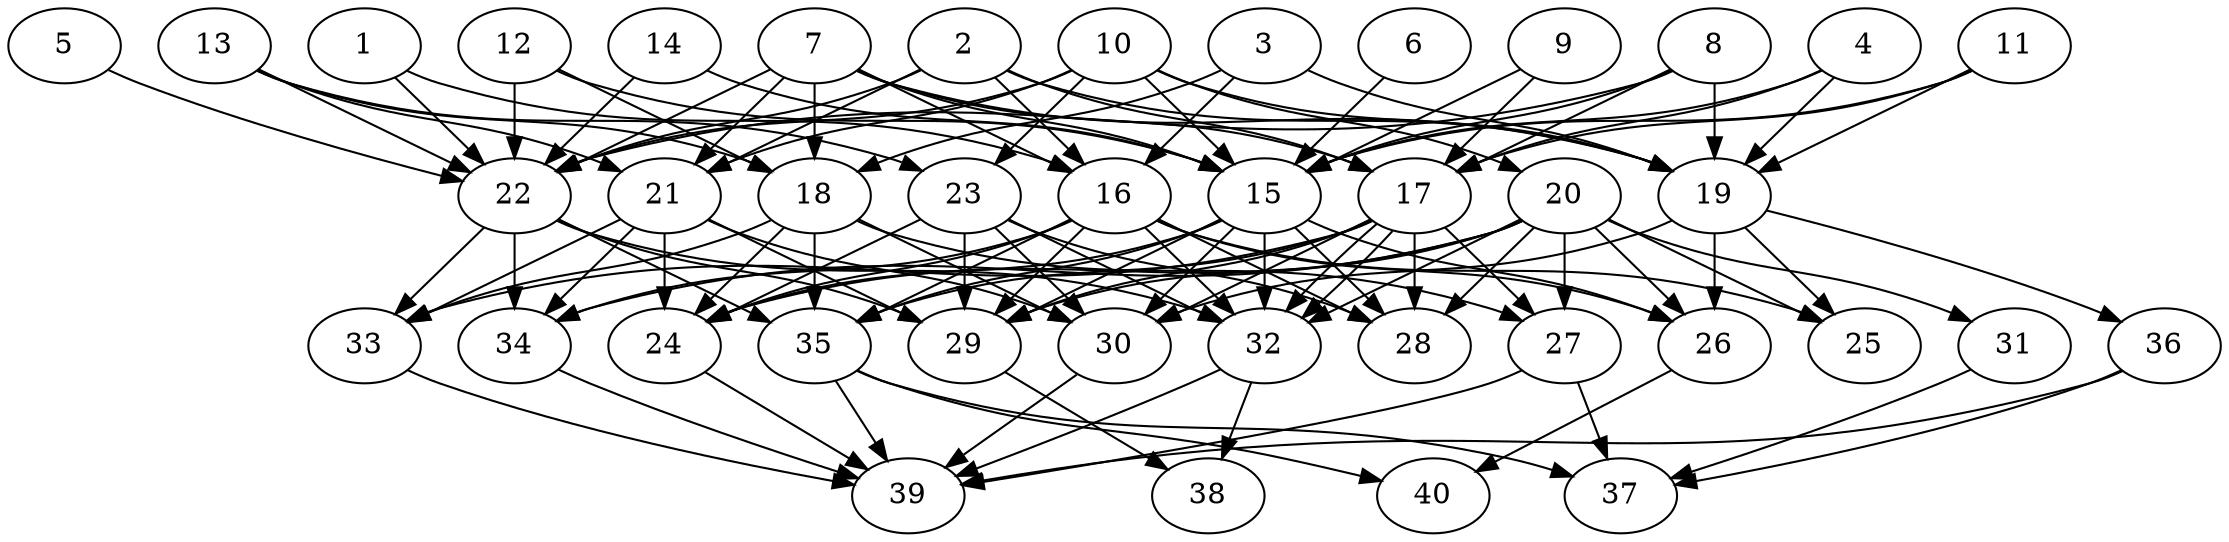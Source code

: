 // DAG automatically generated by daggen at Thu Oct  3 14:06:48 2019
// ./daggen --dot -n 40 --ccr 0.4 --fat 0.7 --regular 0.7 --density 0.7 --mindata 5242880 --maxdata 52428800 
digraph G {
  1 [size="33891840", alpha="0.18", expect_size="13556736"] 
  1 -> 16 [size ="13556736"]
  1 -> 22 [size ="13556736"]
  2 [size="24512000", alpha="0.09", expect_size="9804800"] 
  2 -> 16 [size ="9804800"]
  2 -> 17 [size ="9804800"]
  2 -> 19 [size ="9804800"]
  2 -> 21 [size ="9804800"]
  2 -> 22 [size ="9804800"]
  3 [size="128220160", alpha="0.02", expect_size="51288064"] 
  3 -> 16 [size ="51288064"]
  3 -> 18 [size ="51288064"]
  3 -> 19 [size ="51288064"]
  4 [size="96215040", alpha="0.03", expect_size="38486016"] 
  4 -> 15 [size ="38486016"]
  4 -> 17 [size ="38486016"]
  4 -> 19 [size ="38486016"]
  5 [size="22254080", alpha="0.10", expect_size="8901632"] 
  5 -> 22 [size ="8901632"]
  6 [size="118067200", alpha="0.04", expect_size="47226880"] 
  6 -> 15 [size ="47226880"]
  7 [size="77079040", alpha="0.18", expect_size="30831616"] 
  7 -> 15 [size ="30831616"]
  7 -> 16 [size ="30831616"]
  7 -> 17 [size ="30831616"]
  7 -> 18 [size ="30831616"]
  7 -> 19 [size ="30831616"]
  7 -> 21 [size ="30831616"]
  7 -> 22 [size ="30831616"]
  8 [size="128573440", alpha="0.01", expect_size="51429376"] 
  8 -> 15 [size ="51429376"]
  8 -> 17 [size ="51429376"]
  8 -> 19 [size ="51429376"]
  8 -> 22 [size ="51429376"]
  9 [size="61429760", alpha="0.07", expect_size="24571904"] 
  9 -> 15 [size ="24571904"]
  9 -> 17 [size ="24571904"]
  10 [size="20369920", alpha="0.19", expect_size="8147968"] 
  10 -> 15 [size ="8147968"]
  10 -> 19 [size ="8147968"]
  10 -> 20 [size ="8147968"]
  10 -> 21 [size ="8147968"]
  10 -> 22 [size ="8147968"]
  10 -> 23 [size ="8147968"]
  11 [size="43074560", alpha="0.13", expect_size="17229824"] 
  11 -> 15 [size ="17229824"]
  11 -> 17 [size ="17229824"]
  11 -> 19 [size ="17229824"]
  12 [size="33935360", alpha="0.14", expect_size="13574144"] 
  12 -> 15 [size ="13574144"]
  12 -> 18 [size ="13574144"]
  12 -> 22 [size ="13574144"]
  13 [size="84789760", alpha="0.01", expect_size="33915904"] 
  13 -> 18 [size ="33915904"]
  13 -> 21 [size ="33915904"]
  13 -> 22 [size ="33915904"]
  13 -> 23 [size ="33915904"]
  14 [size="97031680", alpha="0.01", expect_size="38812672"] 
  14 -> 15 [size ="38812672"]
  14 -> 22 [size ="38812672"]
  15 [size="116794880", alpha="0.00", expect_size="46717952"] 
  15 -> 24 [size ="46717952"]
  15 -> 26 [size ="46717952"]
  15 -> 28 [size ="46717952"]
  15 -> 29 [size ="46717952"]
  15 -> 30 [size ="46717952"]
  15 -> 32 [size ="46717952"]
  15 -> 35 [size ="46717952"]
  16 [size="55784960", alpha="0.14", expect_size="22313984"] 
  16 -> 24 [size ="22313984"]
  16 -> 25 [size ="22313984"]
  16 -> 26 [size ="22313984"]
  16 -> 28 [size ="22313984"]
  16 -> 29 [size ="22313984"]
  16 -> 32 [size ="22313984"]
  16 -> 34 [size ="22313984"]
  16 -> 35 [size ="22313984"]
  17 [size="78584320", alpha="0.08", expect_size="31433728"] 
  17 -> 27 [size ="31433728"]
  17 -> 28 [size ="31433728"]
  17 -> 29 [size ="31433728"]
  17 -> 30 [size ="31433728"]
  17 -> 32 [size ="31433728"]
  17 -> 32 [size ="31433728"]
  17 -> 33 [size ="31433728"]
  17 -> 35 [size ="31433728"]
  18 [size="68953600", alpha="0.13", expect_size="27581440"] 
  18 -> 24 [size ="27581440"]
  18 -> 27 [size ="27581440"]
  18 -> 30 [size ="27581440"]
  18 -> 33 [size ="27581440"]
  18 -> 35 [size ="27581440"]
  19 [size="74173440", alpha="0.05", expect_size="29669376"] 
  19 -> 25 [size ="29669376"]
  19 -> 26 [size ="29669376"]
  19 -> 30 [size ="29669376"]
  19 -> 36 [size ="29669376"]
  20 [size="117102080", alpha="0.18", expect_size="46840832"] 
  20 -> 24 [size ="46840832"]
  20 -> 25 [size ="46840832"]
  20 -> 26 [size ="46840832"]
  20 -> 27 [size ="46840832"]
  20 -> 28 [size ="46840832"]
  20 -> 29 [size ="46840832"]
  20 -> 31 [size ="46840832"]
  20 -> 32 [size ="46840832"]
  20 -> 34 [size ="46840832"]
  21 [size="111380480", alpha="0.14", expect_size="44552192"] 
  21 -> 24 [size ="44552192"]
  21 -> 29 [size ="44552192"]
  21 -> 30 [size ="44552192"]
  21 -> 33 [size ="44552192"]
  21 -> 34 [size ="44552192"]
  22 [size="67934720", alpha="0.12", expect_size="27173888"] 
  22 -> 29 [size ="27173888"]
  22 -> 32 [size ="27173888"]
  22 -> 33 [size ="27173888"]
  22 -> 34 [size ="27173888"]
  22 -> 35 [size ="27173888"]
  23 [size="32033280", alpha="0.10", expect_size="12813312"] 
  23 -> 24 [size ="12813312"]
  23 -> 28 [size ="12813312"]
  23 -> 29 [size ="12813312"]
  23 -> 30 [size ="12813312"]
  23 -> 32 [size ="12813312"]
  24 [size="37447680", alpha="0.02", expect_size="14979072"] 
  24 -> 39 [size ="14979072"]
  25 [size="41041920", alpha="0.15", expect_size="16416768"] 
  26 [size="42452480", alpha="0.06", expect_size="16980992"] 
  26 -> 40 [size ="16980992"]
  27 [size="125593600", alpha="0.08", expect_size="50237440"] 
  27 -> 37 [size ="50237440"]
  27 -> 39 [size ="50237440"]
  28 [size="52154880", alpha="0.10", expect_size="20861952"] 
  29 [size="130529280", alpha="0.19", expect_size="52211712"] 
  29 -> 38 [size ="52211712"]
  30 [size="44815360", alpha="0.10", expect_size="17926144"] 
  30 -> 39 [size ="17926144"]
  31 [size="33776640", alpha="0.06", expect_size="13510656"] 
  31 -> 37 [size ="13510656"]
  32 [size="118197760", alpha="0.06", expect_size="47279104"] 
  32 -> 38 [size ="47279104"]
  32 -> 39 [size ="47279104"]
  33 [size="73556480", alpha="0.17", expect_size="29422592"] 
  33 -> 39 [size ="29422592"]
  34 [size="14970880", alpha="0.03", expect_size="5988352"] 
  34 -> 39 [size ="5988352"]
  35 [size="25546240", alpha="0.07", expect_size="10218496"] 
  35 -> 37 [size ="10218496"]
  35 -> 39 [size ="10218496"]
  35 -> 40 [size ="10218496"]
  36 [size="114432000", alpha="0.18", expect_size="45772800"] 
  36 -> 37 [size ="45772800"]
  36 -> 39 [size ="45772800"]
  37 [size="32698880", alpha="0.19", expect_size="13079552"] 
  38 [size="80248320", alpha="0.11", expect_size="32099328"] 
  39 [size="18657280", alpha="0.12", expect_size="7462912"] 
  40 [size="14210560", alpha="0.12", expect_size="5684224"] 
}
